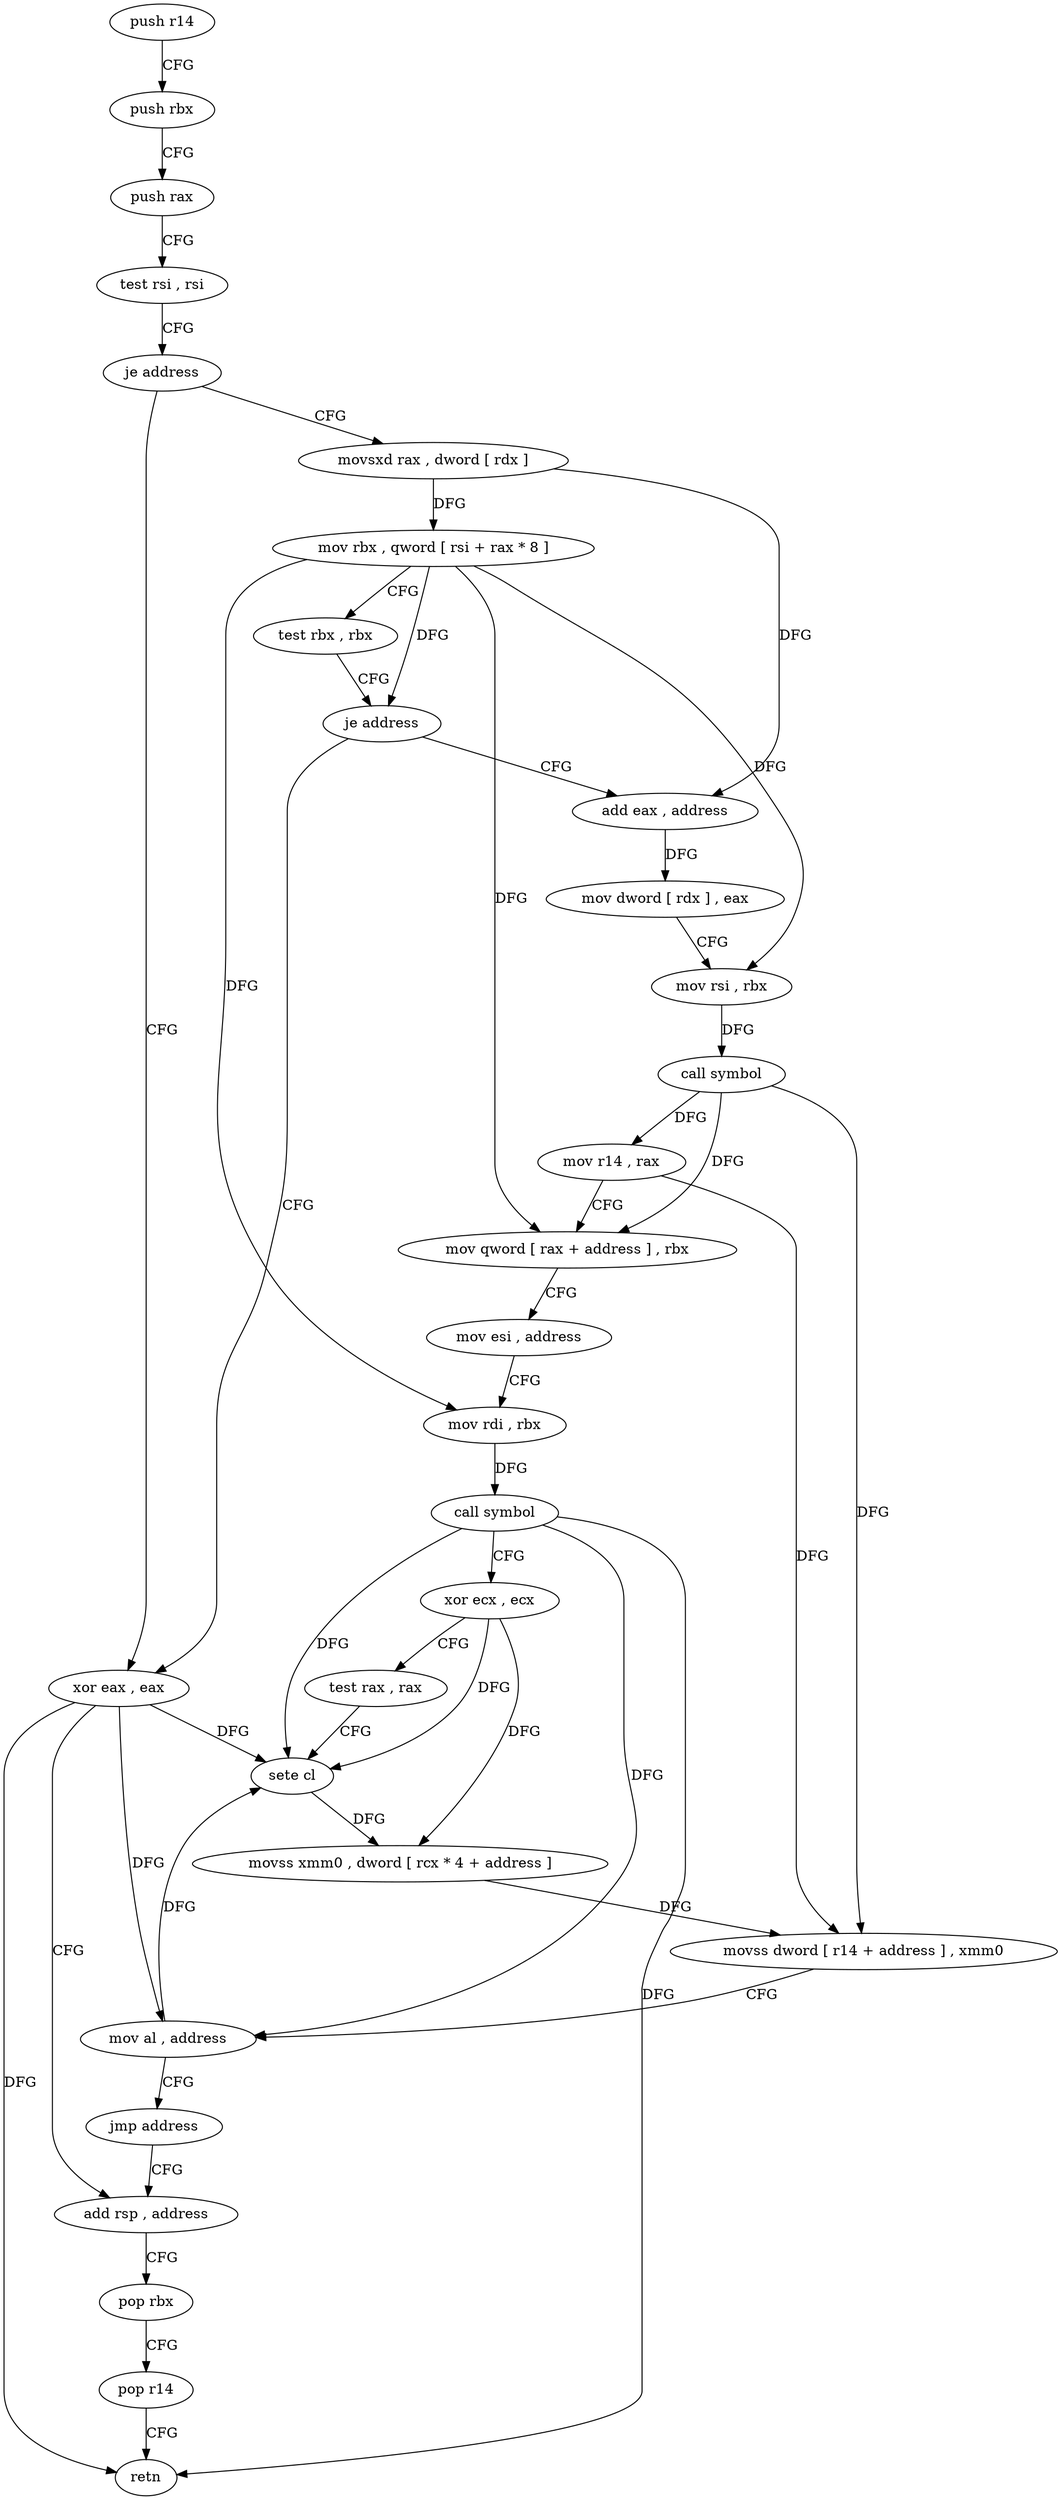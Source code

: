 digraph "func" {
"4245648" [label = "push r14" ]
"4245650" [label = "push rbx" ]
"4245651" [label = "push rax" ]
"4245652" [label = "test rsi , rsi" ]
"4245655" [label = "je address" ]
"4245729" [label = "xor eax , eax" ]
"4245657" [label = "movsxd rax , dword [ rdx ]" ]
"4245731" [label = "add rsp , address" ]
"4245660" [label = "mov rbx , qword [ rsi + rax * 8 ]" ]
"4245664" [label = "test rbx , rbx" ]
"4245667" [label = "je address" ]
"4245669" [label = "add eax , address" ]
"4245672" [label = "mov dword [ rdx ] , eax" ]
"4245674" [label = "mov rsi , rbx" ]
"4245677" [label = "call symbol" ]
"4245682" [label = "mov r14 , rax" ]
"4245685" [label = "mov qword [ rax + address ] , rbx" ]
"4245689" [label = "mov esi , address" ]
"4245694" [label = "mov rdi , rbx" ]
"4245697" [label = "call symbol" ]
"4245702" [label = "xor ecx , ecx" ]
"4245704" [label = "test rax , rax" ]
"4245707" [label = "sete cl" ]
"4245710" [label = "movss xmm0 , dword [ rcx * 4 + address ]" ]
"4245719" [label = "movss dword [ r14 + address ] , xmm0" ]
"4245725" [label = "mov al , address" ]
"4245727" [label = "jmp address" ]
"4245735" [label = "pop rbx" ]
"4245736" [label = "pop r14" ]
"4245738" [label = "retn" ]
"4245648" -> "4245650" [ label = "CFG" ]
"4245650" -> "4245651" [ label = "CFG" ]
"4245651" -> "4245652" [ label = "CFG" ]
"4245652" -> "4245655" [ label = "CFG" ]
"4245655" -> "4245729" [ label = "CFG" ]
"4245655" -> "4245657" [ label = "CFG" ]
"4245729" -> "4245731" [ label = "CFG" ]
"4245729" -> "4245738" [ label = "DFG" ]
"4245729" -> "4245707" [ label = "DFG" ]
"4245729" -> "4245725" [ label = "DFG" ]
"4245657" -> "4245660" [ label = "DFG" ]
"4245657" -> "4245669" [ label = "DFG" ]
"4245731" -> "4245735" [ label = "CFG" ]
"4245660" -> "4245664" [ label = "CFG" ]
"4245660" -> "4245667" [ label = "DFG" ]
"4245660" -> "4245674" [ label = "DFG" ]
"4245660" -> "4245685" [ label = "DFG" ]
"4245660" -> "4245694" [ label = "DFG" ]
"4245664" -> "4245667" [ label = "CFG" ]
"4245667" -> "4245729" [ label = "CFG" ]
"4245667" -> "4245669" [ label = "CFG" ]
"4245669" -> "4245672" [ label = "DFG" ]
"4245672" -> "4245674" [ label = "CFG" ]
"4245674" -> "4245677" [ label = "DFG" ]
"4245677" -> "4245682" [ label = "DFG" ]
"4245677" -> "4245685" [ label = "DFG" ]
"4245677" -> "4245719" [ label = "DFG" ]
"4245682" -> "4245685" [ label = "CFG" ]
"4245682" -> "4245719" [ label = "DFG" ]
"4245685" -> "4245689" [ label = "CFG" ]
"4245689" -> "4245694" [ label = "CFG" ]
"4245694" -> "4245697" [ label = "DFG" ]
"4245697" -> "4245702" [ label = "CFG" ]
"4245697" -> "4245738" [ label = "DFG" ]
"4245697" -> "4245707" [ label = "DFG" ]
"4245697" -> "4245725" [ label = "DFG" ]
"4245702" -> "4245704" [ label = "CFG" ]
"4245702" -> "4245707" [ label = "DFG" ]
"4245702" -> "4245710" [ label = "DFG" ]
"4245704" -> "4245707" [ label = "CFG" ]
"4245707" -> "4245710" [ label = "DFG" ]
"4245710" -> "4245719" [ label = "DFG" ]
"4245719" -> "4245725" [ label = "CFG" ]
"4245725" -> "4245727" [ label = "CFG" ]
"4245725" -> "4245707" [ label = "DFG" ]
"4245727" -> "4245731" [ label = "CFG" ]
"4245735" -> "4245736" [ label = "CFG" ]
"4245736" -> "4245738" [ label = "CFG" ]
}
